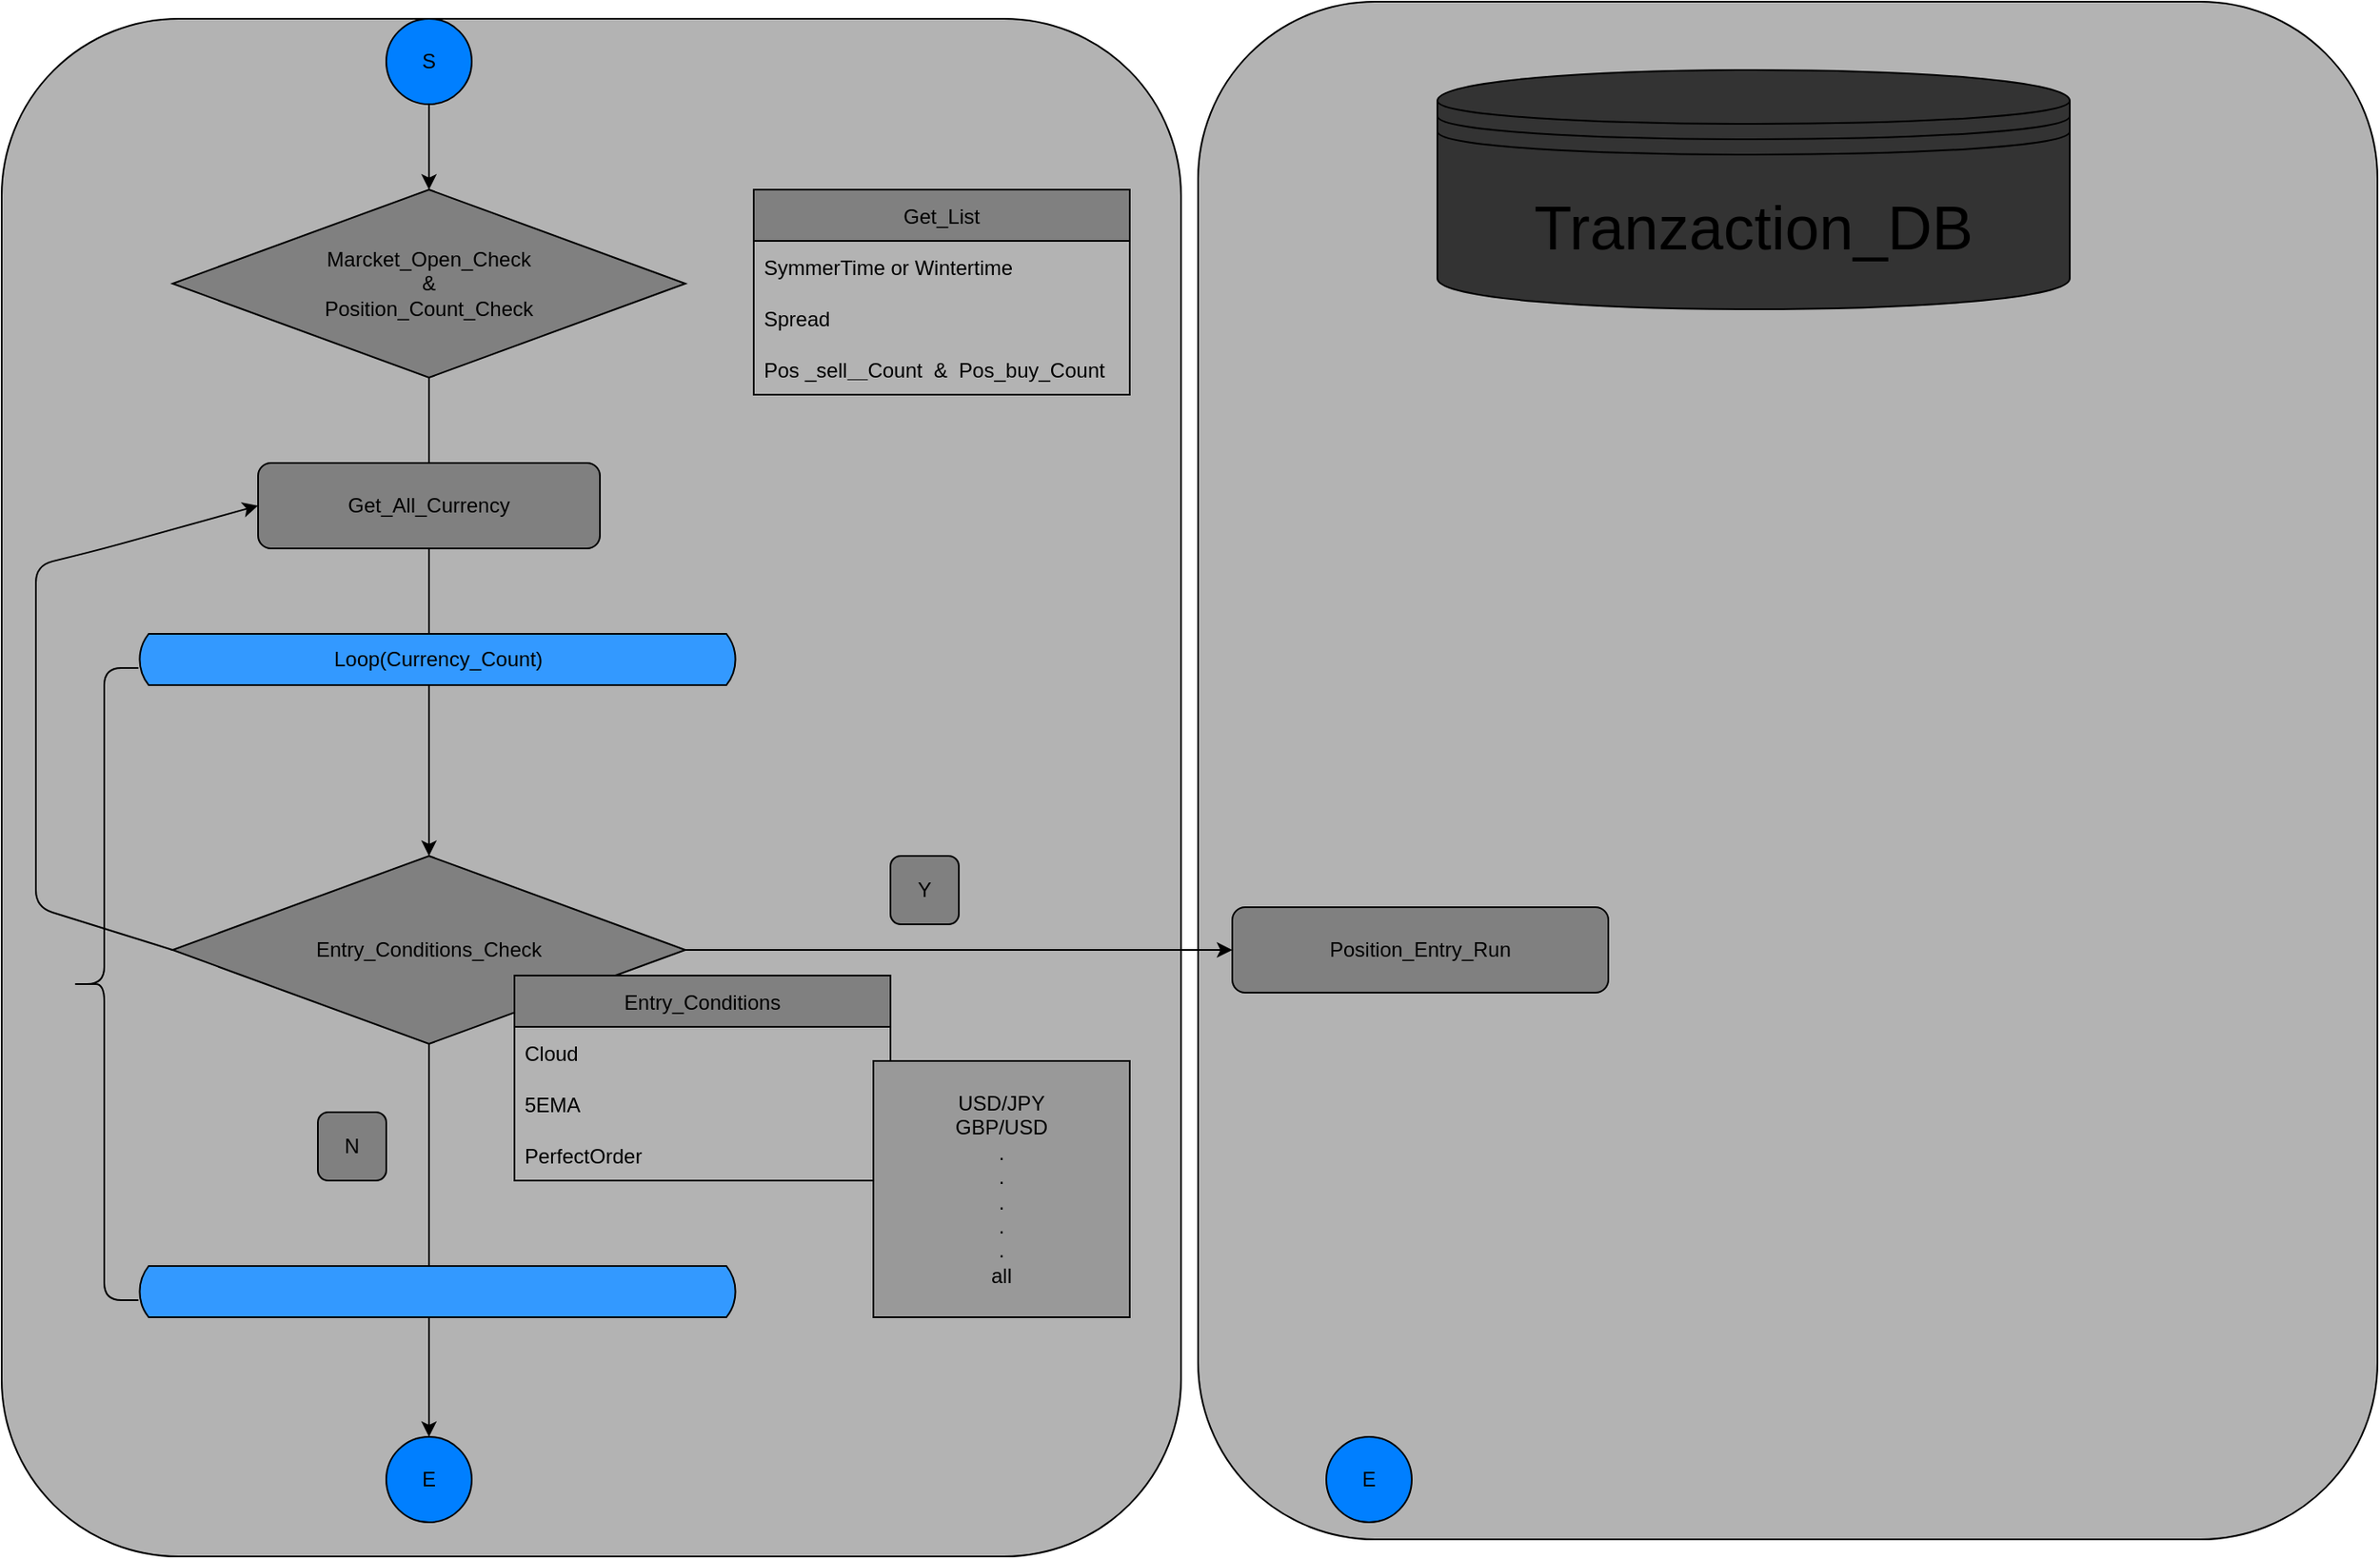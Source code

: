 <mxfile>
    <diagram id="XHVOqXW8HS-sgzD6otw8" name="Cross_Madante">
        <mxGraphModel dx="1543" dy="1056" grid="1" gridSize="10" guides="1" tooltips="1" connect="1" arrows="1" fold="1" page="1" pageScale="1" pageWidth="827" pageHeight="1169" math="0" shadow="0">
            <root>
                <mxCell id="0"/>
                <mxCell id="1" parent="0"/>
                <mxCell id="57" value="" style="rounded=1;whiteSpace=wrap;html=1;fontSize=36;strokeColor=#000000;fillColor=#B3B3B3;" vertex="1" parent="1">
                    <mxGeometry x="720" width="690" height="900" as="geometry"/>
                </mxCell>
                <mxCell id="56" value="" style="rounded=1;whiteSpace=wrap;html=1;fontSize=36;strokeColor=#000000;fillColor=#B3B3B3;" vertex="1" parent="1">
                    <mxGeometry x="20" y="10" width="690" height="900" as="geometry"/>
                </mxCell>
                <mxCell id="30" style="edgeStyle=none;html=1;exitX=0.5;exitY=1;exitDx=0;exitDy=0;entryX=0.5;entryY=0;entryDx=0;entryDy=0;" parent="1" source="5" target="7" edge="1">
                    <mxGeometry relative="1" as="geometry"/>
                </mxCell>
                <mxCell id="5" value="S" style="ellipse;whiteSpace=wrap;html=1;aspect=fixed;fillColor=#007FFF;" parent="1" vertex="1">
                    <mxGeometry x="245" y="10" width="50" height="50" as="geometry"/>
                </mxCell>
                <mxCell id="6" value="E" style="ellipse;whiteSpace=wrap;html=1;aspect=fixed;fillColor=#007FFF;" parent="1" vertex="1">
                    <mxGeometry x="245" y="840" width="50" height="50" as="geometry"/>
                </mxCell>
                <mxCell id="28" style="edgeStyle=none;html=1;exitX=0.5;exitY=1;exitDx=0;exitDy=0;entryX=0.5;entryY=0;entryDx=0;entryDy=0;" parent="1" source="7" target="8" edge="1">
                    <mxGeometry relative="1" as="geometry"/>
                </mxCell>
                <mxCell id="7" value="Marcket_Open_Check &lt;br&gt;&amp;amp; &lt;br&gt;Position_Count_Check" style="rhombus;whiteSpace=wrap;html=1;fillColor=#808080;" parent="1" vertex="1">
                    <mxGeometry x="120" y="110" width="300" height="110" as="geometry"/>
                </mxCell>
                <mxCell id="21" style="edgeStyle=none;html=1;exitX=0;exitY=0.5;exitDx=0;exitDy=0;entryX=0;entryY=0.5;entryDx=0;entryDy=0;" parent="1" source="8" target="32" edge="1">
                    <mxGeometry relative="1" as="geometry">
                        <Array as="points">
                            <mxPoint x="40" y="530"/>
                            <mxPoint x="40" y="430"/>
                            <mxPoint x="40" y="330"/>
                            <mxPoint x="80" y="320"/>
                        </Array>
                    </mxGeometry>
                </mxCell>
                <mxCell id="26" style="edgeStyle=none;html=1;exitX=0.5;exitY=1;exitDx=0;exitDy=0;" parent="1" source="8" target="6" edge="1">
                    <mxGeometry relative="1" as="geometry"/>
                </mxCell>
                <mxCell id="8" value="Entry_Conditions_Check" style="rhombus;whiteSpace=wrap;html=1;fillColor=#808080;" parent="1" vertex="1">
                    <mxGeometry x="120" y="500" width="300" height="110" as="geometry"/>
                </mxCell>
                <mxCell id="9" value="Y" style="rounded=1;whiteSpace=wrap;html=1;fillColor=#808080;" parent="1" vertex="1">
                    <mxGeometry x="540" y="500" width="40" height="40" as="geometry"/>
                </mxCell>
                <mxCell id="10" value="N" style="rounded=1;whiteSpace=wrap;html=1;fillColor=#808080;" parent="1" vertex="1">
                    <mxGeometry x="205" y="650" width="40" height="40" as="geometry"/>
                </mxCell>
                <mxCell id="11" value="Get_List" style="swimlane;fontStyle=0;childLayout=stackLayout;horizontal=1;startSize=30;horizontalStack=0;resizeParent=1;resizeParentMax=0;resizeLast=0;collapsible=1;marginBottom=0;fillColor=#808080;" parent="1" vertex="1">
                    <mxGeometry x="460" y="110" width="220" height="120" as="geometry">
                        <mxRectangle x="460" y="110" width="80" height="30" as="alternateBounds"/>
                    </mxGeometry>
                </mxCell>
                <mxCell id="12" value="SymmerTime or Wintertime" style="text;strokeColor=none;fillColor=none;align=left;verticalAlign=middle;spacingLeft=4;spacingRight=4;overflow=hidden;points=[[0,0.5],[1,0.5]];portConstraint=eastwest;rotatable=0;" parent="11" vertex="1">
                    <mxGeometry y="30" width="220" height="30" as="geometry"/>
                </mxCell>
                <mxCell id="13" value="Spread" style="text;strokeColor=none;fillColor=none;align=left;verticalAlign=middle;spacingLeft=4;spacingRight=4;overflow=hidden;points=[[0,0.5],[1,0.5]];portConstraint=eastwest;rotatable=0;" parent="11" vertex="1">
                    <mxGeometry y="60" width="220" height="30" as="geometry"/>
                </mxCell>
                <mxCell id="14" value="Pos _sell＿Count  &amp;  Pos_buy_Count" style="text;strokeColor=none;fillColor=none;align=left;verticalAlign=middle;spacingLeft=4;spacingRight=4;overflow=hidden;points=[[0,0.5],[1,0.5]];portConstraint=eastwest;rotatable=0;" parent="11" vertex="1">
                    <mxGeometry y="90" width="220" height="30" as="geometry"/>
                </mxCell>
                <mxCell id="15" value="Entry_Conditions" style="swimlane;fontStyle=0;childLayout=stackLayout;horizontal=1;startSize=30;horizontalStack=0;resizeParent=1;resizeParentMax=0;resizeLast=0;collapsible=1;marginBottom=0;fillColor=#808080;" parent="1" vertex="1">
                    <mxGeometry x="320" y="570" width="220" height="120" as="geometry"/>
                </mxCell>
                <mxCell id="16" value="Cloud" style="text;strokeColor=none;fillColor=none;align=left;verticalAlign=middle;spacingLeft=4;spacingRight=4;overflow=hidden;points=[[0,0.5],[1,0.5]];portConstraint=eastwest;rotatable=0;" parent="15" vertex="1">
                    <mxGeometry y="30" width="220" height="30" as="geometry"/>
                </mxCell>
                <mxCell id="17" value="5EMA" style="text;strokeColor=none;fillColor=none;align=left;verticalAlign=middle;spacingLeft=4;spacingRight=4;overflow=hidden;points=[[0,0.5],[1,0.5]];portConstraint=eastwest;rotatable=0;" parent="15" vertex="1">
                    <mxGeometry y="60" width="220" height="30" as="geometry"/>
                </mxCell>
                <mxCell id="18" value="PerfectOrder" style="text;strokeColor=none;fillColor=none;align=left;verticalAlign=middle;spacingLeft=4;spacingRight=4;overflow=hidden;points=[[0,0.5],[1,0.5]];portConstraint=eastwest;rotatable=0;" parent="15" vertex="1">
                    <mxGeometry y="90" width="220" height="30" as="geometry"/>
                </mxCell>
                <mxCell id="19" value="USD/JPY&lt;br&gt;GBP/USD&lt;br&gt;.&lt;br&gt;.&lt;br&gt;.&lt;br&gt;.&lt;br&gt;.&lt;br&gt;all" style="whiteSpace=wrap;html=1;aspect=fixed;fillColor=#999999;strokeColor=#000000;" parent="1" vertex="1">
                    <mxGeometry x="530" y="620" width="150" height="150" as="geometry"/>
                </mxCell>
                <mxCell id="31" value="Loop(Currency_Count)" style="html=1;dashed=0;whitespace=wrap;shape=mxgraph.dfd.loop;fillColor=#3399FF;" parent="1" vertex="1">
                    <mxGeometry x="100" y="370" width="350" height="30" as="geometry"/>
                </mxCell>
                <mxCell id="32" value="Get_All_Currency" style="rounded=1;whiteSpace=wrap;html=1;fillColor=#808080;" parent="1" vertex="1">
                    <mxGeometry x="170" y="270" width="200" height="50" as="geometry"/>
                </mxCell>
                <mxCell id="33" value="E" style="ellipse;whiteSpace=wrap;html=1;aspect=fixed;fillColor=#007FFF;" vertex="1" parent="1">
                    <mxGeometry x="795" y="840" width="50" height="50" as="geometry"/>
                </mxCell>
                <mxCell id="34" value="" style="html=1;dashed=0;whitespace=wrap;shape=mxgraph.dfd.loop;fillColor=#3399FF;" vertex="1" parent="1">
                    <mxGeometry x="100" y="740" width="350" height="30" as="geometry"/>
                </mxCell>
                <mxCell id="37" value="" style="endArrow=classic;html=1;exitX=1;exitY=0.5;exitDx=0;exitDy=0;entryX=0;entryY=0.5;entryDx=0;entryDy=0;" edge="1" parent="1" source="8" target="38">
                    <mxGeometry width="50" height="50" relative="1" as="geometry">
                        <mxPoint x="500" y="560" as="sourcePoint"/>
                        <mxPoint x="550" y="555" as="targetPoint"/>
                    </mxGeometry>
                </mxCell>
                <mxCell id="38" value="Position_Entry_Run" style="rounded=1;whiteSpace=wrap;html=1;fillColor=#808080;" vertex="1" parent="1">
                    <mxGeometry x="740" y="530" width="220" height="50" as="geometry"/>
                </mxCell>
                <mxCell id="42" value="&lt;font style=&quot;font-size: 36px&quot;&gt;Tranzaction_DB&lt;/font&gt;" style="shape=datastore;whiteSpace=wrap;html=1;strokeColor=#000000;fillColor=#333333;" vertex="1" parent="1">
                    <mxGeometry x="860" y="40" width="370" height="140" as="geometry"/>
                </mxCell>
                <mxCell id="53" value="" style="shape=curlyBracket;whiteSpace=wrap;html=1;rounded=1;fontSize=36;strokeColor=#000000;fillColor=#3399FF;" vertex="1" parent="1">
                    <mxGeometry x="60" y="390" width="40" height="370" as="geometry"/>
                </mxCell>
            </root>
        </mxGraphModel>
    </diagram>
</mxfile>